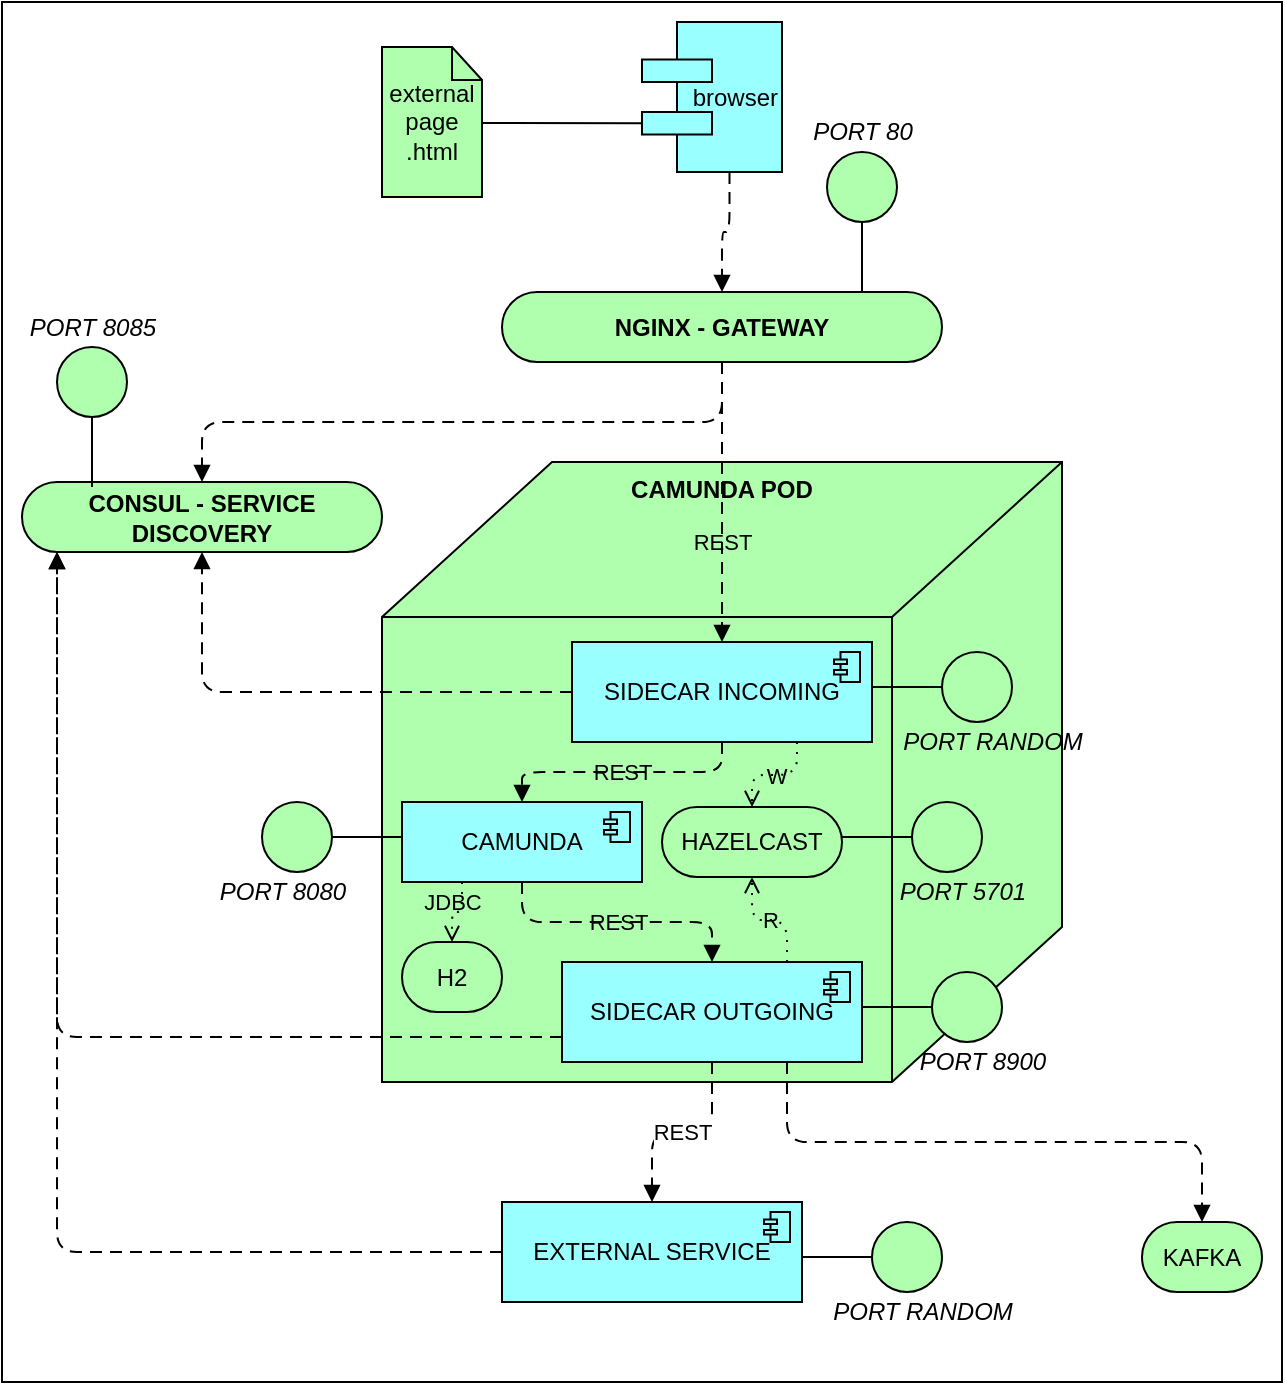 <mxfile version="14.4.3" type="device"><diagram id="yKHqOJAoo8Nl_I3oqGMN" name="Page-1"><mxGraphModel dx="768" dy="528" grid="1" gridSize="10" guides="1" tooltips="1" connect="1" arrows="1" fold="1" page="1" pageScale="1" pageWidth="827" pageHeight="1169" math="0" shadow="0"><root><mxCell id="0"/><mxCell id="1" parent="0"/><mxCell id="wywkzMI3XayFA0QwHMU4-50" value="" style="rounded=0;whiteSpace=wrap;html=1;" parent="1" vertex="1"><mxGeometry x="60" y="260" width="640" height="690" as="geometry"/></mxCell><mxCell id="wywkzMI3XayFA0QwHMU4-1" value="CAMUNDA POD" style="html=1;outlineConnect=0;whiteSpace=wrap;fillColor=#AFFFAF;shape=mxgraph.archimate3.node;verticalAlign=top;fontStyle=1" parent="1" vertex="1"><mxGeometry x="250" y="490" width="340" height="310" as="geometry"/></mxCell><mxCell id="wywkzMI3XayFA0QwHMU4-2" value="external&lt;br&gt;page&lt;br&gt;.html" style="html=1;outlineConnect=0;whiteSpace=wrap;fillColor=#AFFFAF;shape=mxgraph.archimate3.artifact;" parent="1" vertex="1"><mxGeometry x="250" y="282.5" width="50" height="75" as="geometry"/></mxCell><mxCell id="wywkzMI3XayFA0QwHMU4-3" value="browser" style="html=1;outlineConnect=0;whiteSpace=wrap;fillColor=#99ffff;shape=mxgraph.archimate3.component;align=right;" parent="1" vertex="1"><mxGeometry x="380" y="270" width="70" height="75" as="geometry"/></mxCell><mxCell id="wywkzMI3XayFA0QwHMU4-6" value="CONSUL - SERVICE DISCOVERY" style="html=1;outlineConnect=0;whiteSpace=wrap;fillColor=#AFFFAF;shape=mxgraph.archimate3.service;fontStyle=1" parent="1" vertex="1"><mxGeometry x="70" y="500" width="180" height="35" as="geometry"/></mxCell><mxCell id="wywkzMI3XayFA0QwHMU4-7" value="NGINX - GATEWAY" style="html=1;outlineConnect=0;whiteSpace=wrap;fillColor=#AFFFAF;shape=mxgraph.archimate3.service;fontStyle=1" parent="1" vertex="1"><mxGeometry x="310" y="405" width="220" height="35" as="geometry"/></mxCell><mxCell id="wywkzMI3XayFA0QwHMU4-9" value="" style="edgeStyle=elbowEdgeStyle;html=1;endArrow=none;elbow=vertical;exitX=0;exitY=0.675;exitDx=0;exitDy=0;exitPerimeter=0;entryX=1;entryY=0.5;entryDx=0;entryDy=0;entryPerimeter=0;" parent="1" source="wywkzMI3XayFA0QwHMU4-3" target="wywkzMI3XayFA0QwHMU4-2" edge="1"><mxGeometry width="160" relative="1" as="geometry"><mxPoint x="500" y="350" as="sourcePoint"/><mxPoint x="660" y="350" as="targetPoint"/></mxGeometry></mxCell><mxCell id="wywkzMI3XayFA0QwHMU4-10" value="" style="edgeStyle=elbowEdgeStyle;html=1;endArrow=block;dashed=1;elbow=vertical;endFill=1;dashPattern=6 4;exitX=0.625;exitY=1;exitDx=0;exitDy=0;exitPerimeter=0;" parent="1" source="wywkzMI3XayFA0QwHMU4-3" target="wywkzMI3XayFA0QwHMU4-7" edge="1"><mxGeometry width="160" relative="1" as="geometry"><mxPoint x="430" y="370" as="sourcePoint"/><mxPoint x="590" y="370" as="targetPoint"/></mxGeometry></mxCell><mxCell id="wywkzMI3XayFA0QwHMU4-11" value="" style="edgeStyle=elbowEdgeStyle;html=1;endArrow=block;dashed=1;elbow=vertical;endFill=1;dashPattern=6 4;entryX=0.5;entryY=0;entryDx=0;entryDy=0;entryPerimeter=0;" parent="1" source="wywkzMI3XayFA0QwHMU4-7" target="wywkzMI3XayFA0QwHMU4-6" edge="1"><mxGeometry width="160" relative="1" as="geometry"><mxPoint x="360" y="490" as="sourcePoint"/><mxPoint x="520" y="490" as="targetPoint"/></mxGeometry></mxCell><mxCell id="wywkzMI3XayFA0QwHMU4-12" value="CAMUNDA" style="html=1;outlineConnect=0;whiteSpace=wrap;fillColor=#99ffff;shape=mxgraph.archimate3.application;appType=comp;archiType=square;" parent="1" vertex="1"><mxGeometry x="260" y="660" width="120" height="40" as="geometry"/></mxCell><mxCell id="wywkzMI3XayFA0QwHMU4-13" value="SIDECAR INCOMING" style="html=1;outlineConnect=0;whiteSpace=wrap;fillColor=#99ffff;shape=mxgraph.archimate3.application;appType=comp;archiType=square;" parent="1" vertex="1"><mxGeometry x="345" y="580" width="150" height="50" as="geometry"/></mxCell><mxCell id="wywkzMI3XayFA0QwHMU4-14" value="SIDECAR OUTGOING" style="html=1;outlineConnect=0;whiteSpace=wrap;fillColor=#99ffff;shape=mxgraph.archimate3.application;appType=comp;archiType=square;" parent="1" vertex="1"><mxGeometry x="340" y="740" width="150" height="50" as="geometry"/></mxCell><mxCell id="wywkzMI3XayFA0QwHMU4-15" value="EXTERNAL SERVICE" style="html=1;outlineConnect=0;whiteSpace=wrap;fillColor=#99ffff;shape=mxgraph.archimate3.application;appType=comp;archiType=square;" parent="1" vertex="1"><mxGeometry x="310" y="860" width="150" height="50" as="geometry"/></mxCell><mxCell id="wywkzMI3XayFA0QwHMU4-16" value="REST" style="edgeStyle=elbowEdgeStyle;html=1;endArrow=block;dashed=1;elbow=vertical;endFill=1;dashPattern=6 4;entryX=0.5;entryY=0;entryDx=0;entryDy=0;entryPerimeter=0;labelBackgroundColor=none;" parent="1" source="wywkzMI3XayFA0QwHMU4-7" target="wywkzMI3XayFA0QwHMU4-13" edge="1"><mxGeometry x="0.286" width="160" relative="1" as="geometry"><mxPoint x="480" y="420" as="sourcePoint"/><mxPoint x="640" y="420" as="targetPoint"/><mxPoint as="offset"/></mxGeometry></mxCell><mxCell id="wywkzMI3XayFA0QwHMU4-17" value="" style="edgeStyle=orthogonalEdgeStyle;html=1;endArrow=block;dashed=1;elbow=vertical;endFill=1;dashPattern=6 4;exitX=0;exitY=0.5;exitDx=0;exitDy=0;exitPerimeter=0;entryX=0.5;entryY=1;entryDx=0;entryDy=0;entryPerimeter=0;" parent="1" source="wywkzMI3XayFA0QwHMU4-13" target="wywkzMI3XayFA0QwHMU4-6" edge="1"><mxGeometry width="160" relative="1" as="geometry"><mxPoint x="60" y="680" as="sourcePoint"/><mxPoint x="220" y="680" as="targetPoint"/></mxGeometry></mxCell><mxCell id="wywkzMI3XayFA0QwHMU4-18" value="REST" style="edgeStyle=elbowEdgeStyle;html=1;endArrow=block;dashed=1;elbow=vertical;endFill=1;dashPattern=6 4;exitX=0.5;exitY=1;exitDx=0;exitDy=0;exitPerimeter=0;entryX=0.5;entryY=0;entryDx=0;entryDy=0;entryPerimeter=0;labelBackgroundColor=none;" parent="1" source="wywkzMI3XayFA0QwHMU4-13" target="wywkzMI3XayFA0QwHMU4-12" edge="1"><mxGeometry width="160" relative="1" as="geometry"><mxPoint x="460" y="680" as="sourcePoint"/><mxPoint x="620" y="680" as="targetPoint"/></mxGeometry></mxCell><mxCell id="wywkzMI3XayFA0QwHMU4-19" value="REST" style="edgeStyle=elbowEdgeStyle;html=1;endArrow=block;dashed=1;elbow=vertical;endFill=1;dashPattern=6 4;entryX=0.5;entryY=0;entryDx=0;entryDy=0;entryPerimeter=0;labelBackgroundColor=none;" parent="1" source="wywkzMI3XayFA0QwHMU4-12" target="wywkzMI3XayFA0QwHMU4-14" edge="1"><mxGeometry width="160" relative="1" as="geometry"><mxPoint x="240" y="770" as="sourcePoint"/><mxPoint x="400" y="770" as="targetPoint"/></mxGeometry></mxCell><mxCell id="wywkzMI3XayFA0QwHMU4-20" value="REST" style="edgeStyle=elbowEdgeStyle;html=1;endArrow=block;dashed=1;elbow=vertical;endFill=1;dashPattern=6 4;entryX=0.5;entryY=0;entryDx=0;entryDy=0;entryPerimeter=0;" parent="1" source="wywkzMI3XayFA0QwHMU4-14" target="wywkzMI3XayFA0QwHMU4-15" edge="1"><mxGeometry width="160" relative="1" as="geometry"><mxPoint x="530" y="840" as="sourcePoint"/><mxPoint x="690" y="840" as="targetPoint"/></mxGeometry></mxCell><mxCell id="wywkzMI3XayFA0QwHMU4-21" value="" style="edgeStyle=orthogonalEdgeStyle;html=1;endArrow=block;dashed=1;elbow=vertical;endFill=1;dashPattern=6 4;exitX=0;exitY=0.5;exitDx=0;exitDy=0;exitPerimeter=0;entryX=0;entryY=0;entryDx=17.5;entryDy=35;entryPerimeter=0;" parent="1" source="wywkzMI3XayFA0QwHMU4-15" target="wywkzMI3XayFA0QwHMU4-6" edge="1"><mxGeometry width="160" relative="1" as="geometry"><mxPoint x="100" y="920" as="sourcePoint"/><mxPoint x="260" y="920" as="targetPoint"/></mxGeometry></mxCell><mxCell id="wywkzMI3XayFA0QwHMU4-22" value="" style="edgeStyle=orthogonalEdgeStyle;html=1;endArrow=block;dashed=1;elbow=vertical;endFill=1;dashPattern=6 4;exitX=0;exitY=0.75;exitDx=0;exitDy=0;exitPerimeter=0;entryX=0;entryY=0;entryDx=17.5;entryDy=35;entryPerimeter=0;" parent="1" source="wywkzMI3XayFA0QwHMU4-14" target="wywkzMI3XayFA0QwHMU4-6" edge="1"><mxGeometry width="160" relative="1" as="geometry"><mxPoint x="250" y="820" as="sourcePoint"/><mxPoint x="410" y="820" as="targetPoint"/></mxGeometry></mxCell><mxCell id="wywkzMI3XayFA0QwHMU4-25" value="HAZELCAST" style="html=1;outlineConnect=0;whiteSpace=wrap;fillColor=#AFFFAF;shape=mxgraph.archimate3.service;" parent="1" vertex="1"><mxGeometry x="390" y="662.5" width="90" height="35" as="geometry"/></mxCell><mxCell id="wywkzMI3XayFA0QwHMU4-26" value="W" style="edgeStyle=elbowEdgeStyle;html=1;endArrow=open;elbow=vertical;endFill=0;dashed=1;dashPattern=1 4;exitX=0.75;exitY=1;exitDx=0;exitDy=0;exitPerimeter=0;labelBackgroundColor=none;" parent="1" source="wywkzMI3XayFA0QwHMU4-13" target="wywkzMI3XayFA0QwHMU4-25" edge="1"><mxGeometry width="160" relative="1" as="geometry"><mxPoint x="600" y="740" as="sourcePoint"/><mxPoint x="760" y="740" as="targetPoint"/></mxGeometry></mxCell><mxCell id="wywkzMI3XayFA0QwHMU4-29" value="R" style="edgeStyle=elbowEdgeStyle;html=1;endArrow=open;elbow=vertical;endFill=0;dashed=1;dashPattern=1 4;exitX=0.75;exitY=0;exitDx=0;exitDy=0;exitPerimeter=0;labelBackgroundColor=none;" parent="1" source="wywkzMI3XayFA0QwHMU4-14" target="wywkzMI3XayFA0QwHMU4-25" edge="1"><mxGeometry width="160" relative="1" as="geometry"><mxPoint x="650" y="780" as="sourcePoint"/><mxPoint x="810" y="780" as="targetPoint"/></mxGeometry></mxCell><mxCell id="wywkzMI3XayFA0QwHMU4-30" value="" style="html=1;outlineConnect=0;whiteSpace=wrap;fillColor=#AFFFAF;shape=mxgraph.archimate3.interface;rotation=-90;" parent="1" vertex="1"><mxGeometry x="70" y="450" width="70" height="35" as="geometry"/></mxCell><mxCell id="wywkzMI3XayFA0QwHMU4-31" value="PORT 8085" style="text;html=1;align=center;verticalAlign=middle;resizable=0;points=[];autosize=1;fontStyle=2" parent="1" vertex="1"><mxGeometry x="65" y="412.5" width="80" height="20" as="geometry"/></mxCell><mxCell id="wywkzMI3XayFA0QwHMU4-32" value="" style="html=1;outlineConnect=0;whiteSpace=wrap;fillColor=#AFFFAF;shape=mxgraph.archimate3.interface;rotation=-90;" parent="1" vertex="1"><mxGeometry x="455" y="352.5" width="70" height="35" as="geometry"/></mxCell><mxCell id="wywkzMI3XayFA0QwHMU4-33" value="PORT 80" style="text;html=1;align=center;verticalAlign=middle;resizable=0;points=[];autosize=1;fontStyle=2" parent="1" vertex="1"><mxGeometry x="455" y="315" width="70" height="20" as="geometry"/></mxCell><mxCell id="wywkzMI3XayFA0QwHMU4-35" value="" style="html=1;outlineConnect=0;whiteSpace=wrap;fillColor=#AFFFAF;shape=mxgraph.archimate3.interface;rotation=0;" parent="1" vertex="1"><mxGeometry x="495" y="585" width="70" height="35" as="geometry"/></mxCell><mxCell id="wywkzMI3XayFA0QwHMU4-36" value="PORT RANDOM" style="text;html=1;align=center;verticalAlign=middle;resizable=0;points=[];autosize=1;fontStyle=2" parent="1" vertex="1"><mxGeometry x="500" y="620" width="110" height="20" as="geometry"/></mxCell><mxCell id="wywkzMI3XayFA0QwHMU4-38" value="" style="html=1;outlineConnect=0;whiteSpace=wrap;fillColor=#AFFFAF;shape=mxgraph.archimate3.interface;rotation=0;" parent="1" vertex="1"><mxGeometry x="490" y="745" width="70" height="35" as="geometry"/></mxCell><mxCell id="wywkzMI3XayFA0QwHMU4-39" value="PORT 8900" style="text;html=1;align=center;verticalAlign=middle;resizable=0;points=[];autosize=1;fontStyle=2" parent="1" vertex="1"><mxGeometry x="510" y="780" width="80" height="20" as="geometry"/></mxCell><mxCell id="wywkzMI3XayFA0QwHMU4-40" value="" style="html=1;outlineConnect=0;whiteSpace=wrap;fillColor=#AFFFAF;shape=mxgraph.archimate3.interface;rotation=0;" parent="1" vertex="1"><mxGeometry x="460" y="870" width="70" height="35" as="geometry"/></mxCell><mxCell id="wywkzMI3XayFA0QwHMU4-41" value="PORT RANDOM" style="text;html=1;align=center;verticalAlign=middle;resizable=0;points=[];autosize=1;fontStyle=2" parent="1" vertex="1"><mxGeometry x="465" y="905" width="110" height="20" as="geometry"/></mxCell><mxCell id="wywkzMI3XayFA0QwHMU4-42" value="" style="html=1;outlineConnect=0;whiteSpace=wrap;fillColor=#AFFFAF;shape=mxgraph.archimate3.interface;rotation=-180;" parent="1" vertex="1"><mxGeometry x="190" y="660" width="70" height="35" as="geometry"/></mxCell><mxCell id="wywkzMI3XayFA0QwHMU4-43" value="PORT 8080" style="text;html=1;align=center;verticalAlign=middle;resizable=0;points=[];autosize=1;fontStyle=2" parent="1" vertex="1"><mxGeometry x="160" y="695" width="80" height="20" as="geometry"/></mxCell><mxCell id="wywkzMI3XayFA0QwHMU4-44" value="" style="html=1;outlineConnect=0;whiteSpace=wrap;fillColor=#AFFFAF;shape=mxgraph.archimate3.interface;rotation=0;" parent="1" vertex="1"><mxGeometry x="480" y="660" width="70" height="35" as="geometry"/></mxCell><mxCell id="wywkzMI3XayFA0QwHMU4-45" value="PORT 5701" style="text;html=1;align=center;verticalAlign=middle;resizable=0;points=[];autosize=1;fontStyle=2" parent="1" vertex="1"><mxGeometry x="500" y="695" width="80" height="20" as="geometry"/></mxCell><mxCell id="wywkzMI3XayFA0QwHMU4-48" value="KAFKA" style="html=1;outlineConnect=0;whiteSpace=wrap;fillColor=#AFFFAF;shape=mxgraph.archimate3.service;" parent="1" vertex="1"><mxGeometry x="630" y="870" width="60" height="35" as="geometry"/></mxCell><mxCell id="wywkzMI3XayFA0QwHMU4-49" value="" style="edgeStyle=elbowEdgeStyle;html=1;endArrow=block;dashed=1;elbow=vertical;endFill=1;dashPattern=6 4;labelBackgroundColor=none;exitX=0.75;exitY=1;exitDx=0;exitDy=0;exitPerimeter=0;entryX=0.5;entryY=0;entryDx=0;entryDy=0;entryPerimeter=0;" parent="1" source="wywkzMI3XayFA0QwHMU4-14" target="wywkzMI3XayFA0QwHMU4-48" edge="1"><mxGeometry width="160" relative="1" as="geometry"><mxPoint x="520" y="840" as="sourcePoint"/><mxPoint x="680" y="840" as="targetPoint"/></mxGeometry></mxCell><mxCell id="wywkzMI3XayFA0QwHMU4-52" value="H2" style="html=1;outlineConnect=0;whiteSpace=wrap;fillColor=#AFFFAF;shape=mxgraph.archimate3.service;" parent="1" vertex="1"><mxGeometry x="260" y="730" width="50" height="35" as="geometry"/></mxCell><mxCell id="wywkzMI3XayFA0QwHMU4-53" value="JDBC" style="edgeStyle=elbowEdgeStyle;html=1;endArrow=open;elbow=vertical;endFill=0;dashed=1;dashPattern=1 4;labelBackgroundColor=none;fontSize=11;exitX=0.25;exitY=1;exitDx=0;exitDy=0;exitPerimeter=0;entryX=0.5;entryY=0;entryDx=0;entryDy=0;entryPerimeter=0;" parent="1" source="wywkzMI3XayFA0QwHMU4-12" target="wywkzMI3XayFA0QwHMU4-52" edge="1"><mxGeometry x="0.143" y="-5" width="160" relative="1" as="geometry"><mxPoint x="270" y="710" as="sourcePoint"/><mxPoint x="430" y="710" as="targetPoint"/><mxPoint x="5" y="-5" as="offset"/></mxGeometry></mxCell></root></mxGraphModel></diagram></mxfile>